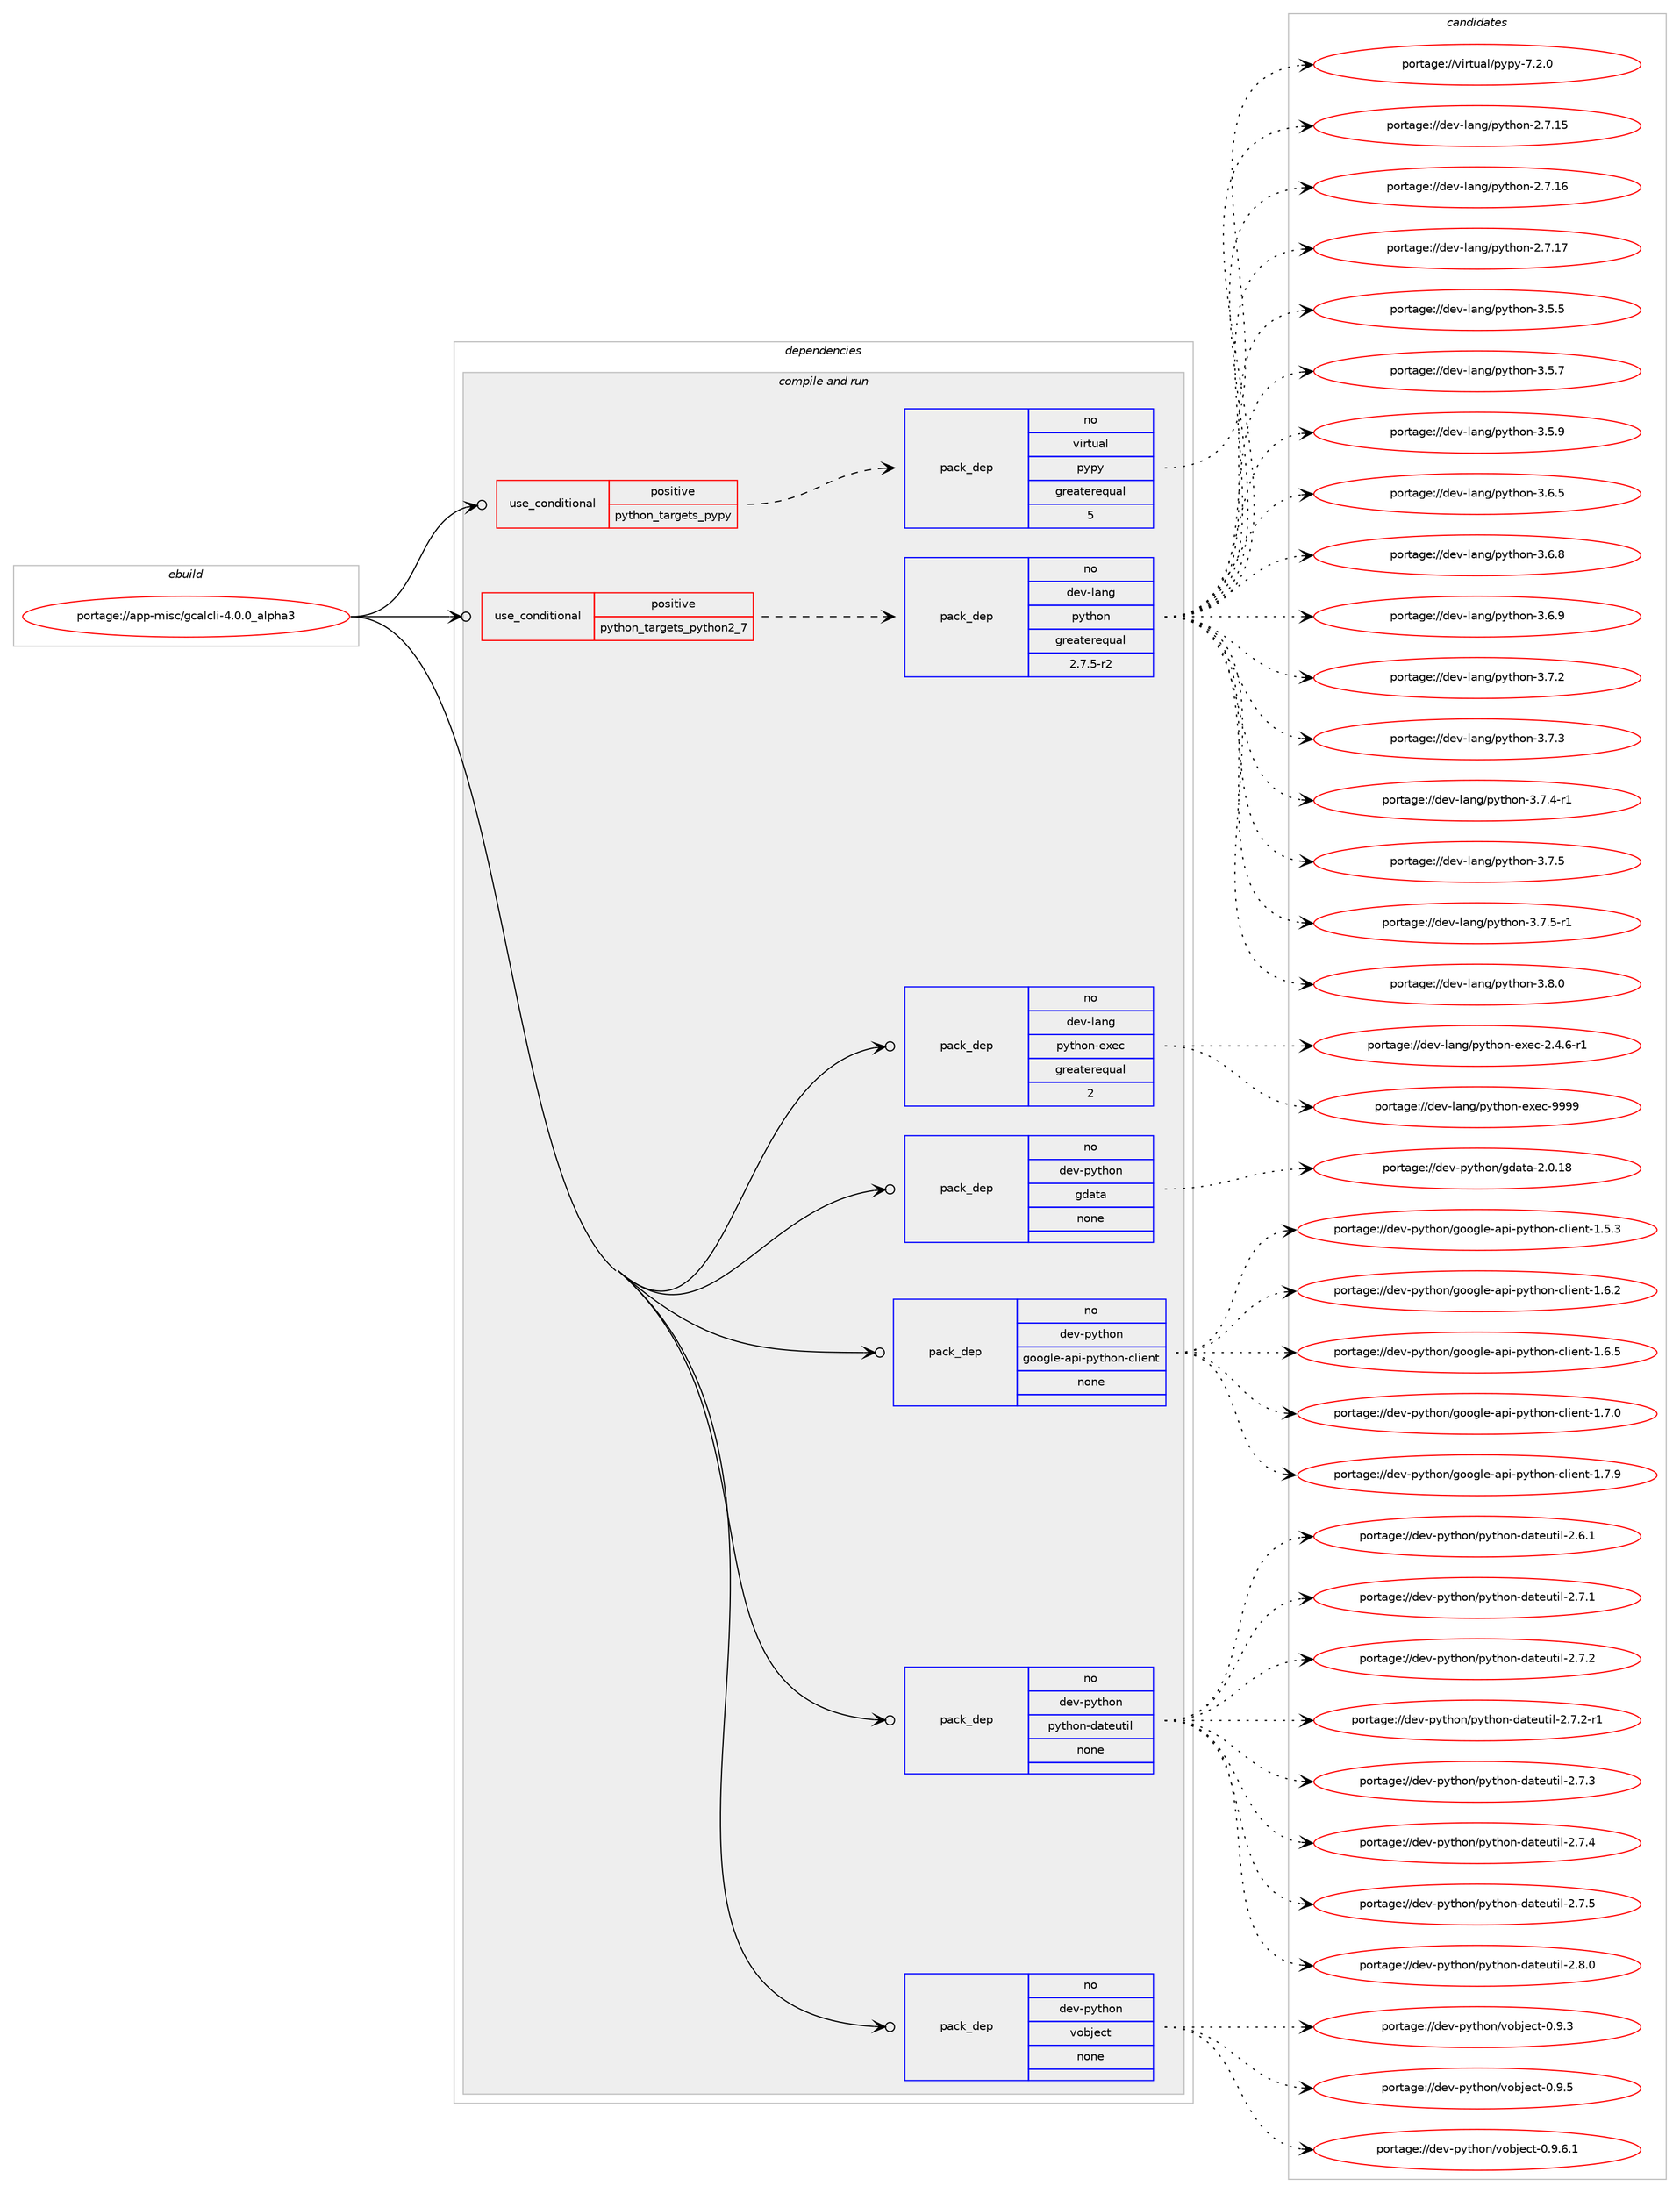 digraph prolog {

# *************
# Graph options
# *************

newrank=true;
concentrate=true;
compound=true;
graph [rankdir=LR,fontname=Helvetica,fontsize=10,ranksep=1.5];#, ranksep=2.5, nodesep=0.2];
edge  [arrowhead=vee];
node  [fontname=Helvetica,fontsize=10];

# **********
# The ebuild
# **********

subgraph cluster_leftcol {
color=gray;
rank=same;
label=<<i>ebuild</i>>;
id [label="portage://app-misc/gcalcli-4.0.0_alpha3", color=red, width=4, href="../app-misc/gcalcli-4.0.0_alpha3.svg"];
}

# ****************
# The dependencies
# ****************

subgraph cluster_midcol {
color=gray;
label=<<i>dependencies</i>>;
subgraph cluster_compile {
fillcolor="#eeeeee";
style=filled;
label=<<i>compile</i>>;
}
subgraph cluster_compileandrun {
fillcolor="#eeeeee";
style=filled;
label=<<i>compile and run</i>>;
subgraph cond8522 {
dependency34048 [label=<<TABLE BORDER="0" CELLBORDER="1" CELLSPACING="0" CELLPADDING="4"><TR><TD ROWSPAN="3" CELLPADDING="10">use_conditional</TD></TR><TR><TD>positive</TD></TR><TR><TD>python_targets_pypy</TD></TR></TABLE>>, shape=none, color=red];
subgraph pack24973 {
dependency34049 [label=<<TABLE BORDER="0" CELLBORDER="1" CELLSPACING="0" CELLPADDING="4" WIDTH="220"><TR><TD ROWSPAN="6" CELLPADDING="30">pack_dep</TD></TR><TR><TD WIDTH="110">no</TD></TR><TR><TD>virtual</TD></TR><TR><TD>pypy</TD></TR><TR><TD>greaterequal</TD></TR><TR><TD>5</TD></TR></TABLE>>, shape=none, color=blue];
}
dependency34048:e -> dependency34049:w [weight=20,style="dashed",arrowhead="vee"];
}
id:e -> dependency34048:w [weight=20,style="solid",arrowhead="odotvee"];
subgraph cond8523 {
dependency34050 [label=<<TABLE BORDER="0" CELLBORDER="1" CELLSPACING="0" CELLPADDING="4"><TR><TD ROWSPAN="3" CELLPADDING="10">use_conditional</TD></TR><TR><TD>positive</TD></TR><TR><TD>python_targets_python2_7</TD></TR></TABLE>>, shape=none, color=red];
subgraph pack24974 {
dependency34051 [label=<<TABLE BORDER="0" CELLBORDER="1" CELLSPACING="0" CELLPADDING="4" WIDTH="220"><TR><TD ROWSPAN="6" CELLPADDING="30">pack_dep</TD></TR><TR><TD WIDTH="110">no</TD></TR><TR><TD>dev-lang</TD></TR><TR><TD>python</TD></TR><TR><TD>greaterequal</TD></TR><TR><TD>2.7.5-r2</TD></TR></TABLE>>, shape=none, color=blue];
}
dependency34050:e -> dependency34051:w [weight=20,style="dashed",arrowhead="vee"];
}
id:e -> dependency34050:w [weight=20,style="solid",arrowhead="odotvee"];
subgraph pack24975 {
dependency34052 [label=<<TABLE BORDER="0" CELLBORDER="1" CELLSPACING="0" CELLPADDING="4" WIDTH="220"><TR><TD ROWSPAN="6" CELLPADDING="30">pack_dep</TD></TR><TR><TD WIDTH="110">no</TD></TR><TR><TD>dev-lang</TD></TR><TR><TD>python-exec</TD></TR><TR><TD>greaterequal</TD></TR><TR><TD>2</TD></TR></TABLE>>, shape=none, color=blue];
}
id:e -> dependency34052:w [weight=20,style="solid",arrowhead="odotvee"];
subgraph pack24976 {
dependency34053 [label=<<TABLE BORDER="0" CELLBORDER="1" CELLSPACING="0" CELLPADDING="4" WIDTH="220"><TR><TD ROWSPAN="6" CELLPADDING="30">pack_dep</TD></TR><TR><TD WIDTH="110">no</TD></TR><TR><TD>dev-python</TD></TR><TR><TD>gdata</TD></TR><TR><TD>none</TD></TR><TR><TD></TD></TR></TABLE>>, shape=none, color=blue];
}
id:e -> dependency34053:w [weight=20,style="solid",arrowhead="odotvee"];
subgraph pack24977 {
dependency34054 [label=<<TABLE BORDER="0" CELLBORDER="1" CELLSPACING="0" CELLPADDING="4" WIDTH="220"><TR><TD ROWSPAN="6" CELLPADDING="30">pack_dep</TD></TR><TR><TD WIDTH="110">no</TD></TR><TR><TD>dev-python</TD></TR><TR><TD>google-api-python-client</TD></TR><TR><TD>none</TD></TR><TR><TD></TD></TR></TABLE>>, shape=none, color=blue];
}
id:e -> dependency34054:w [weight=20,style="solid",arrowhead="odotvee"];
subgraph pack24978 {
dependency34055 [label=<<TABLE BORDER="0" CELLBORDER="1" CELLSPACING="0" CELLPADDING="4" WIDTH="220"><TR><TD ROWSPAN="6" CELLPADDING="30">pack_dep</TD></TR><TR><TD WIDTH="110">no</TD></TR><TR><TD>dev-python</TD></TR><TR><TD>python-dateutil</TD></TR><TR><TD>none</TD></TR><TR><TD></TD></TR></TABLE>>, shape=none, color=blue];
}
id:e -> dependency34055:w [weight=20,style="solid",arrowhead="odotvee"];
subgraph pack24979 {
dependency34056 [label=<<TABLE BORDER="0" CELLBORDER="1" CELLSPACING="0" CELLPADDING="4" WIDTH="220"><TR><TD ROWSPAN="6" CELLPADDING="30">pack_dep</TD></TR><TR><TD WIDTH="110">no</TD></TR><TR><TD>dev-python</TD></TR><TR><TD>vobject</TD></TR><TR><TD>none</TD></TR><TR><TD></TD></TR></TABLE>>, shape=none, color=blue];
}
id:e -> dependency34056:w [weight=20,style="solid",arrowhead="odotvee"];
}
subgraph cluster_run {
fillcolor="#eeeeee";
style=filled;
label=<<i>run</i>>;
}
}

# **************
# The candidates
# **************

subgraph cluster_choices {
rank=same;
color=gray;
label=<<i>candidates</i>>;

subgraph choice24973 {
color=black;
nodesep=1;
choiceportage1181051141161179710847112121112121455546504648 [label="portage://virtual/pypy-7.2.0", color=red, width=4,href="../virtual/pypy-7.2.0.svg"];
dependency34049:e -> choiceportage1181051141161179710847112121112121455546504648:w [style=dotted,weight="100"];
}
subgraph choice24974 {
color=black;
nodesep=1;
choiceportage10010111845108971101034711212111610411111045504655464953 [label="portage://dev-lang/python-2.7.15", color=red, width=4,href="../dev-lang/python-2.7.15.svg"];
choiceportage10010111845108971101034711212111610411111045504655464954 [label="portage://dev-lang/python-2.7.16", color=red, width=4,href="../dev-lang/python-2.7.16.svg"];
choiceportage10010111845108971101034711212111610411111045504655464955 [label="portage://dev-lang/python-2.7.17", color=red, width=4,href="../dev-lang/python-2.7.17.svg"];
choiceportage100101118451089711010347112121116104111110455146534653 [label="portage://dev-lang/python-3.5.5", color=red, width=4,href="../dev-lang/python-3.5.5.svg"];
choiceportage100101118451089711010347112121116104111110455146534655 [label="portage://dev-lang/python-3.5.7", color=red, width=4,href="../dev-lang/python-3.5.7.svg"];
choiceportage100101118451089711010347112121116104111110455146534657 [label="portage://dev-lang/python-3.5.9", color=red, width=4,href="../dev-lang/python-3.5.9.svg"];
choiceportage100101118451089711010347112121116104111110455146544653 [label="portage://dev-lang/python-3.6.5", color=red, width=4,href="../dev-lang/python-3.6.5.svg"];
choiceportage100101118451089711010347112121116104111110455146544656 [label="portage://dev-lang/python-3.6.8", color=red, width=4,href="../dev-lang/python-3.6.8.svg"];
choiceportage100101118451089711010347112121116104111110455146544657 [label="portage://dev-lang/python-3.6.9", color=red, width=4,href="../dev-lang/python-3.6.9.svg"];
choiceportage100101118451089711010347112121116104111110455146554650 [label="portage://dev-lang/python-3.7.2", color=red, width=4,href="../dev-lang/python-3.7.2.svg"];
choiceportage100101118451089711010347112121116104111110455146554651 [label="portage://dev-lang/python-3.7.3", color=red, width=4,href="../dev-lang/python-3.7.3.svg"];
choiceportage1001011184510897110103471121211161041111104551465546524511449 [label="portage://dev-lang/python-3.7.4-r1", color=red, width=4,href="../dev-lang/python-3.7.4-r1.svg"];
choiceportage100101118451089711010347112121116104111110455146554653 [label="portage://dev-lang/python-3.7.5", color=red, width=4,href="../dev-lang/python-3.7.5.svg"];
choiceportage1001011184510897110103471121211161041111104551465546534511449 [label="portage://dev-lang/python-3.7.5-r1", color=red, width=4,href="../dev-lang/python-3.7.5-r1.svg"];
choiceportage100101118451089711010347112121116104111110455146564648 [label="portage://dev-lang/python-3.8.0", color=red, width=4,href="../dev-lang/python-3.8.0.svg"];
dependency34051:e -> choiceportage10010111845108971101034711212111610411111045504655464953:w [style=dotted,weight="100"];
dependency34051:e -> choiceportage10010111845108971101034711212111610411111045504655464954:w [style=dotted,weight="100"];
dependency34051:e -> choiceportage10010111845108971101034711212111610411111045504655464955:w [style=dotted,weight="100"];
dependency34051:e -> choiceportage100101118451089711010347112121116104111110455146534653:w [style=dotted,weight="100"];
dependency34051:e -> choiceportage100101118451089711010347112121116104111110455146534655:w [style=dotted,weight="100"];
dependency34051:e -> choiceportage100101118451089711010347112121116104111110455146534657:w [style=dotted,weight="100"];
dependency34051:e -> choiceportage100101118451089711010347112121116104111110455146544653:w [style=dotted,weight="100"];
dependency34051:e -> choiceportage100101118451089711010347112121116104111110455146544656:w [style=dotted,weight="100"];
dependency34051:e -> choiceportage100101118451089711010347112121116104111110455146544657:w [style=dotted,weight="100"];
dependency34051:e -> choiceportage100101118451089711010347112121116104111110455146554650:w [style=dotted,weight="100"];
dependency34051:e -> choiceportage100101118451089711010347112121116104111110455146554651:w [style=dotted,weight="100"];
dependency34051:e -> choiceportage1001011184510897110103471121211161041111104551465546524511449:w [style=dotted,weight="100"];
dependency34051:e -> choiceportage100101118451089711010347112121116104111110455146554653:w [style=dotted,weight="100"];
dependency34051:e -> choiceportage1001011184510897110103471121211161041111104551465546534511449:w [style=dotted,weight="100"];
dependency34051:e -> choiceportage100101118451089711010347112121116104111110455146564648:w [style=dotted,weight="100"];
}
subgraph choice24975 {
color=black;
nodesep=1;
choiceportage10010111845108971101034711212111610411111045101120101994550465246544511449 [label="portage://dev-lang/python-exec-2.4.6-r1", color=red, width=4,href="../dev-lang/python-exec-2.4.6-r1.svg"];
choiceportage10010111845108971101034711212111610411111045101120101994557575757 [label="portage://dev-lang/python-exec-9999", color=red, width=4,href="../dev-lang/python-exec-9999.svg"];
dependency34052:e -> choiceportage10010111845108971101034711212111610411111045101120101994550465246544511449:w [style=dotted,weight="100"];
dependency34052:e -> choiceportage10010111845108971101034711212111610411111045101120101994557575757:w [style=dotted,weight="100"];
}
subgraph choice24976 {
color=black;
nodesep=1;
choiceportage1001011184511212111610411111047103100971169745504648464956 [label="portage://dev-python/gdata-2.0.18", color=red, width=4,href="../dev-python/gdata-2.0.18.svg"];
dependency34053:e -> choiceportage1001011184511212111610411111047103100971169745504648464956:w [style=dotted,weight="100"];
}
subgraph choice24977 {
color=black;
nodesep=1;
choiceportage10010111845112121116104111110471031111111031081014597112105451121211161041111104599108105101110116454946534651 [label="portage://dev-python/google-api-python-client-1.5.3", color=red, width=4,href="../dev-python/google-api-python-client-1.5.3.svg"];
choiceportage10010111845112121116104111110471031111111031081014597112105451121211161041111104599108105101110116454946544650 [label="portage://dev-python/google-api-python-client-1.6.2", color=red, width=4,href="../dev-python/google-api-python-client-1.6.2.svg"];
choiceportage10010111845112121116104111110471031111111031081014597112105451121211161041111104599108105101110116454946544653 [label="portage://dev-python/google-api-python-client-1.6.5", color=red, width=4,href="../dev-python/google-api-python-client-1.6.5.svg"];
choiceportage10010111845112121116104111110471031111111031081014597112105451121211161041111104599108105101110116454946554648 [label="portage://dev-python/google-api-python-client-1.7.0", color=red, width=4,href="../dev-python/google-api-python-client-1.7.0.svg"];
choiceportage10010111845112121116104111110471031111111031081014597112105451121211161041111104599108105101110116454946554657 [label="portage://dev-python/google-api-python-client-1.7.9", color=red, width=4,href="../dev-python/google-api-python-client-1.7.9.svg"];
dependency34054:e -> choiceportage10010111845112121116104111110471031111111031081014597112105451121211161041111104599108105101110116454946534651:w [style=dotted,weight="100"];
dependency34054:e -> choiceportage10010111845112121116104111110471031111111031081014597112105451121211161041111104599108105101110116454946544650:w [style=dotted,weight="100"];
dependency34054:e -> choiceportage10010111845112121116104111110471031111111031081014597112105451121211161041111104599108105101110116454946544653:w [style=dotted,weight="100"];
dependency34054:e -> choiceportage10010111845112121116104111110471031111111031081014597112105451121211161041111104599108105101110116454946554648:w [style=dotted,weight="100"];
dependency34054:e -> choiceportage10010111845112121116104111110471031111111031081014597112105451121211161041111104599108105101110116454946554657:w [style=dotted,weight="100"];
}
subgraph choice24978 {
color=black;
nodesep=1;
choiceportage10010111845112121116104111110471121211161041111104510097116101117116105108455046544649 [label="portage://dev-python/python-dateutil-2.6.1", color=red, width=4,href="../dev-python/python-dateutil-2.6.1.svg"];
choiceportage10010111845112121116104111110471121211161041111104510097116101117116105108455046554649 [label="portage://dev-python/python-dateutil-2.7.1", color=red, width=4,href="../dev-python/python-dateutil-2.7.1.svg"];
choiceportage10010111845112121116104111110471121211161041111104510097116101117116105108455046554650 [label="portage://dev-python/python-dateutil-2.7.2", color=red, width=4,href="../dev-python/python-dateutil-2.7.2.svg"];
choiceportage100101118451121211161041111104711212111610411111045100971161011171161051084550465546504511449 [label="portage://dev-python/python-dateutil-2.7.2-r1", color=red, width=4,href="../dev-python/python-dateutil-2.7.2-r1.svg"];
choiceportage10010111845112121116104111110471121211161041111104510097116101117116105108455046554651 [label="portage://dev-python/python-dateutil-2.7.3", color=red, width=4,href="../dev-python/python-dateutil-2.7.3.svg"];
choiceportage10010111845112121116104111110471121211161041111104510097116101117116105108455046554652 [label="portage://dev-python/python-dateutil-2.7.4", color=red, width=4,href="../dev-python/python-dateutil-2.7.4.svg"];
choiceportage10010111845112121116104111110471121211161041111104510097116101117116105108455046554653 [label="portage://dev-python/python-dateutil-2.7.5", color=red, width=4,href="../dev-python/python-dateutil-2.7.5.svg"];
choiceportage10010111845112121116104111110471121211161041111104510097116101117116105108455046564648 [label="portage://dev-python/python-dateutil-2.8.0", color=red, width=4,href="../dev-python/python-dateutil-2.8.0.svg"];
dependency34055:e -> choiceportage10010111845112121116104111110471121211161041111104510097116101117116105108455046544649:w [style=dotted,weight="100"];
dependency34055:e -> choiceportage10010111845112121116104111110471121211161041111104510097116101117116105108455046554649:w [style=dotted,weight="100"];
dependency34055:e -> choiceportage10010111845112121116104111110471121211161041111104510097116101117116105108455046554650:w [style=dotted,weight="100"];
dependency34055:e -> choiceportage100101118451121211161041111104711212111610411111045100971161011171161051084550465546504511449:w [style=dotted,weight="100"];
dependency34055:e -> choiceportage10010111845112121116104111110471121211161041111104510097116101117116105108455046554651:w [style=dotted,weight="100"];
dependency34055:e -> choiceportage10010111845112121116104111110471121211161041111104510097116101117116105108455046554652:w [style=dotted,weight="100"];
dependency34055:e -> choiceportage10010111845112121116104111110471121211161041111104510097116101117116105108455046554653:w [style=dotted,weight="100"];
dependency34055:e -> choiceportage10010111845112121116104111110471121211161041111104510097116101117116105108455046564648:w [style=dotted,weight="100"];
}
subgraph choice24979 {
color=black;
nodesep=1;
choiceportage10010111845112121116104111110471181119810610199116454846574651 [label="portage://dev-python/vobject-0.9.3", color=red, width=4,href="../dev-python/vobject-0.9.3.svg"];
choiceportage10010111845112121116104111110471181119810610199116454846574653 [label="portage://dev-python/vobject-0.9.5", color=red, width=4,href="../dev-python/vobject-0.9.5.svg"];
choiceportage100101118451121211161041111104711811198106101991164548465746544649 [label="portage://dev-python/vobject-0.9.6.1", color=red, width=4,href="../dev-python/vobject-0.9.6.1.svg"];
dependency34056:e -> choiceportage10010111845112121116104111110471181119810610199116454846574651:w [style=dotted,weight="100"];
dependency34056:e -> choiceportage10010111845112121116104111110471181119810610199116454846574653:w [style=dotted,weight="100"];
dependency34056:e -> choiceportage100101118451121211161041111104711811198106101991164548465746544649:w [style=dotted,weight="100"];
}
}

}
